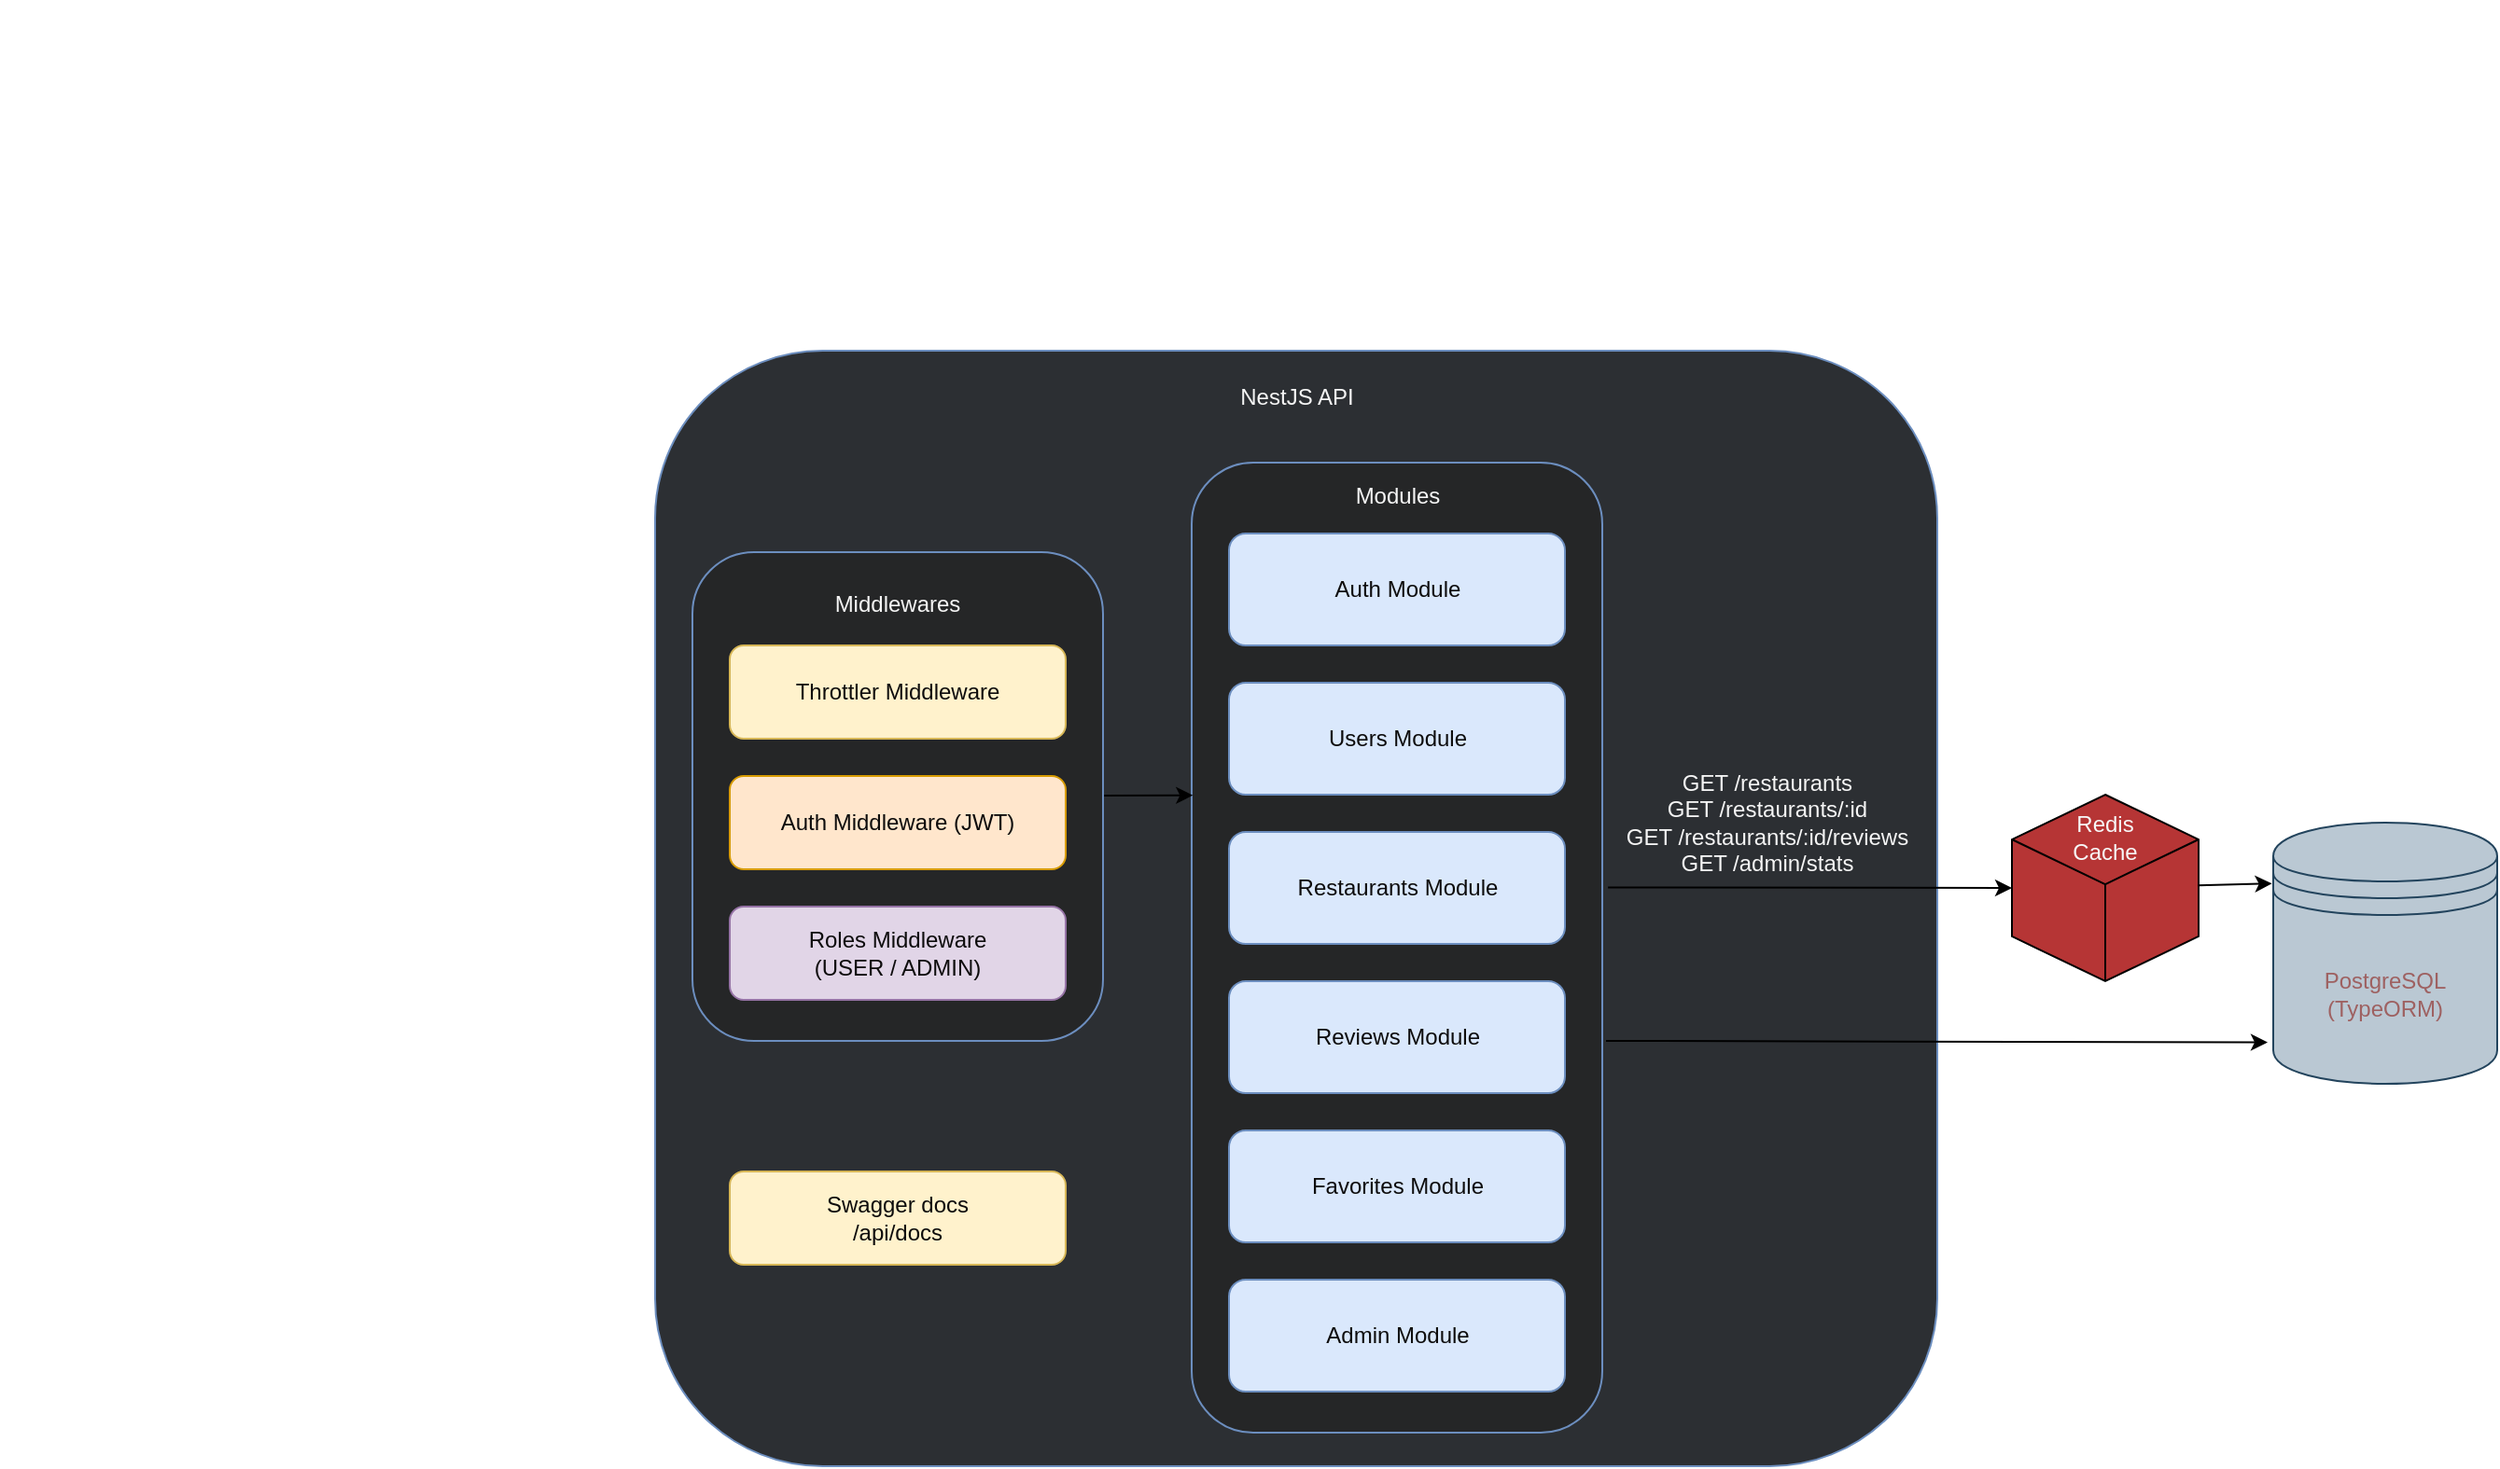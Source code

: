 <mxfile>
    <diagram name="Backend Modules and Middlewares" id="backend-modules-middlewares">
        <mxGraphModel dx="885" dy="860" grid="1" gridSize="10" guides="1" tooltips="1" connect="1" arrows="1" fold="1" page="1" pageScale="1" pageWidth="1600" pageHeight="1000" background="none" math="0" shadow="0">
            <root>
                <mxCell id="0"/>
                <mxCell id="1" parent="0"/>
                <mxCell id="37" value="" style="rounded=1;whiteSpace=wrap;html=1;fillColor=#2C2F33;strokeColor=#6c8ebf;fontSize=12;fontColor=#f5f5f5;" parent="1" vertex="1">
                    <mxGeometry x="343" y="180" width="687" height="598" as="geometry"/>
                </mxCell>
                <mxCell id="67" style="edgeStyle=none;html=1;entryX=-0.025;entryY=0.841;entryDx=0;entryDy=0;entryPerimeter=0;" edge="1" parent="1" target="28">
                    <mxGeometry relative="1" as="geometry">
                        <mxPoint x="852.5" y="550" as="sourcePoint"/>
                        <mxPoint x="1140" y="550" as="targetPoint"/>
                    </mxGeometry>
                </mxCell>
                <mxCell id="59" value="" style="rounded=1;whiteSpace=wrap;html=1;fillColor=#252627;strokeColor=#6c8ebf;fontSize=12;fontColor=#0d0c0c;" parent="1" vertex="1">
                    <mxGeometry x="630.5" y="240" width="220" height="520" as="geometry"/>
                </mxCell>
                <mxCell id="65" value="" style="edgeStyle=none;html=1;fontColor=#f5f5f5;entryX=0.003;entryY=0.343;entryDx=0;entryDy=0;entryPerimeter=0;" parent="1" source="53" target="59" edge="1">
                    <mxGeometry relative="1" as="geometry"/>
                </mxCell>
                <mxCell id="53" value="" style="rounded=1;whiteSpace=wrap;html=1;fillColor=#252627;strokeColor=#6c8ebf;fontSize=12;fontColor=#0d0c0c;" parent="1" vertex="1">
                    <mxGeometry x="363" y="288" width="220" height="262" as="geometry"/>
                </mxCell>
                <mxCell id="3" value="Throttler Middleware" style="rounded=1;whiteSpace=wrap;html=1;fillColor=#fff2cc;strokeColor=#d6b656;fontSize=12;fontColor=#0d0c0c;" parent="1" vertex="1">
                    <mxGeometry x="383" y="338" width="180" height="50" as="geometry"/>
                </mxCell>
                <mxCell id="4" value="Auth Middleware (JWT)" style="rounded=1;whiteSpace=wrap;html=1;fillColor=#ffe6cc;strokeColor=#d79b00;fontSize=12;fontColor=#0d0c0c;" parent="1" vertex="1">
                    <mxGeometry x="383" y="408" width="180" height="50" as="geometry"/>
                </mxCell>
                <mxCell id="5" value="Roles Middleware &lt;br&gt;(USER / ADMIN)" style="rounded=1;whiteSpace=wrap;html=1;fillColor=#e1d5e7;strokeColor=#9673a6;fontSize=12;fontColor=#0d0c0c;" parent="1" vertex="1">
                    <mxGeometry x="383" y="478" width="180" height="50" as="geometry"/>
                </mxCell>
                <mxCell id="6" value="Auth Module" style="rounded=1;whiteSpace=wrap;html=1;fillColor=#dae8fc;strokeColor=#6c8ebf;fontSize=12;fontColor=#0d0c0c;" parent="1" vertex="1">
                    <mxGeometry x="650.5" y="278" width="180" height="60" as="geometry"/>
                </mxCell>
                <mxCell id="7" value="Users Module" style="rounded=1;whiteSpace=wrap;html=1;fillColor=#dae8fc;strokeColor=#6c8ebf;fontSize=12;fontColor=#0d0c0c;" parent="1" vertex="1">
                    <mxGeometry x="650.5" y="358" width="180" height="60" as="geometry"/>
                </mxCell>
                <mxCell id="8" value="Restaurants Module" style="rounded=1;whiteSpace=wrap;html=1;fillColor=#dae8fc;strokeColor=#6c8ebf;fontSize=12;fontColor=#0d0c0c;" parent="1" vertex="1">
                    <mxGeometry x="650.5" y="438" width="180" height="60" as="geometry"/>
                </mxCell>
                <mxCell id="9" value="Reviews Module" style="rounded=1;whiteSpace=wrap;html=1;fillColor=#dae8fc;strokeColor=#6c8ebf;fontSize=12;fontColor=#0d0c0c;" parent="1" vertex="1">
                    <mxGeometry x="650.5" y="518" width="180" height="60" as="geometry"/>
                </mxCell>
                <mxCell id="10" value="Favorites Module" style="rounded=1;whiteSpace=wrap;html=1;fillColor=#dae8fc;strokeColor=#6c8ebf;fontSize=12;fontColor=#0d0c0c;" parent="1" vertex="1">
                    <mxGeometry x="650.5" y="598" width="180" height="60" as="geometry"/>
                </mxCell>
                <mxCell id="13" style="edgeStyle=orthogonalEdgeStyle;rounded=1;endArrow=block;html=1;" parent="1" target="3" edge="1"/>
                <mxCell id="14" style="edgeStyle=orthogonalEdgeStyle;rounded=1;endArrow=block;html=1;" parent="1" source="3" target="4" edge="1"/>
                <mxCell id="15" style="edgeStyle=orthogonalEdgeStyle;rounded=1;endArrow=block;html=1;" parent="1" source="4" target="5" edge="1"/>
                <mxCell id="16" style="edgeStyle=orthogonalEdgeStyle;rounded=1;endArrow=block;html=1;" parent="1" source="5" target="6" edge="1"/>
                <mxCell id="17" style="edgeStyle=orthogonalEdgeStyle;rounded=1;endArrow=block;html=1;" parent="1" source="5" target="7" edge="1"/>
                <mxCell id="18" style="edgeStyle=orthogonalEdgeStyle;rounded=1;endArrow=block;html=1;" parent="1" source="5" target="8" edge="1"/>
                <mxCell id="19" style="edgeStyle=orthogonalEdgeStyle;rounded=1;endArrow=block;html=1;" parent="1" source="5" target="9" edge="1"/>
                <mxCell id="20" style="edgeStyle=orthogonalEdgeStyle;rounded=1;endArrow=block;html=1;" parent="1" source="5" target="10" edge="1"/>
                <mxCell id="21" style="edgeStyle=orthogonalEdgeStyle;rounded=1;endArrow=block;html=1;" parent="1" source="6" edge="1"/>
                <mxCell id="22" style="edgeStyle=orthogonalEdgeStyle;rounded=1;endArrow=block;html=1;" parent="1" source="7" edge="1"/>
                <mxCell id="23" style="edgeStyle=orthogonalEdgeStyle;rounded=1;endArrow=block;html=1;" parent="1" source="8" edge="1"/>
                <mxCell id="24" style="edgeStyle=orthogonalEdgeStyle;rounded=1;endArrow=block;html=1;" parent="1" source="9" edge="1"/>
                <mxCell id="25" style="edgeStyle=orthogonalEdgeStyle;rounded=1;endArrow=block;html=1;" parent="1" source="10" edge="1"/>
                <mxCell id="26" style="edgeStyle=orthogonalEdgeStyle;rounded=1;endArrow=block;html=1;" parent="1" source="8" edge="1"/>
                <mxCell id="27" value="Admin Module" style="rounded=1;whiteSpace=wrap;html=1;fillColor=#dae8fc;strokeColor=#6c8ebf;fontSize=12;fontColor=#0d0c0c;" parent="1" vertex="1">
                    <mxGeometry x="650.5" y="678" width="180" height="60" as="geometry"/>
                </mxCell>
                <mxCell id="28" value="&lt;span style=&quot;font-family: Helvetica; font-size: 12px; font-style: normal; font-variant-ligatures: normal; font-variant-caps: normal; font-weight: 400; letter-spacing: normal; orphans: 2; text-align: center; text-indent: 0px; text-transform: none; widows: 2; word-spacing: 0px; -webkit-text-stroke-width: 0px; text-decoration-thickness: initial; text-decoration-style: initial; text-decoration-color: initial; float: none; display: inline !important; background-color: rgb(186, 200, 211);&quot;&gt;&lt;font style=&quot;&quot; color=&quot;#9e6161&quot;&gt;PostgreSQL (TypeORM)&lt;/font&gt;&lt;/span&gt;" style="shape=datastore;whiteSpace=wrap;html=1;fillColor=#bac8d3;strokeColor=#23445d;" parent="1" vertex="1">
                    <mxGeometry x="1210" y="433" width="120" height="140" as="geometry"/>
                </mxCell>
                <mxCell id="36" value="" style="group" parent="1" vertex="1" connectable="0">
                    <mxGeometry x="1080" y="428" width="90" height="90" as="geometry"/>
                </mxCell>
                <mxCell id="34" value="" style="html=1;shape=mxgraph.basic.isocube;isoAngle=15;labelBackgroundColor=none;labelBorderColor=none;fontColor=#9e6161;fillColor=#b63535;" parent="36" vertex="1">
                    <mxGeometry x="-10" y="-10" width="100" height="100" as="geometry"/>
                </mxCell>
                <mxCell id="35" value="Redis Cache" style="text;html=1;strokeColor=none;fillColor=none;align=center;verticalAlign=middle;whiteSpace=wrap;rounded=0;labelBackgroundColor=none;labelBorderColor=none;fontColor=#f7f7f7;" parent="36" vertex="1">
                    <mxGeometry x="10" y="-2" width="60" height="30" as="geometry"/>
                </mxCell>
                <mxCell id="39" value="NestJS API" style="text;html=1;strokeColor=none;fillColor=none;align=center;verticalAlign=middle;whiteSpace=wrap;rounded=0;labelBackgroundColor=none;labelBorderColor=none;fontColor=#f5f5f5;" parent="1" vertex="1">
                    <mxGeometry x="631.5" y="190" width="110" height="30" as="geometry"/>
                </mxCell>
                <mxCell id="55" value="Middlewares" style="text;html=1;strokeColor=none;fillColor=none;align=center;verticalAlign=middle;whiteSpace=wrap;rounded=0;labelBackgroundColor=none;labelBorderColor=none;fontColor=#f5f5f5;" parent="1" vertex="1">
                    <mxGeometry x="418" y="300.5" width="110" height="30" as="geometry"/>
                </mxCell>
                <mxCell id="61" value="" style="edgeStyle=none;html=1;fontColor=#f5f5f5;entryX=-0.006;entryY=0.233;entryDx=0;entryDy=0;entryPerimeter=0;" parent="1" source="34" target="28" edge="1">
                    <mxGeometry relative="1" as="geometry"/>
                </mxCell>
                <mxCell id="62" value="Modules" style="text;html=1;strokeColor=none;fillColor=none;align=center;verticalAlign=middle;whiteSpace=wrap;rounded=0;labelBackgroundColor=none;labelBorderColor=none;fontColor=#f5f5f5;" parent="1" vertex="1">
                    <mxGeometry x="685.5" y="243" width="110" height="30" as="geometry"/>
                </mxCell>
                <mxCell id="63" value="Swagger docs &lt;br&gt;/api/docs" style="rounded=1;whiteSpace=wrap;html=1;fillColor=#fff2cc;strokeColor=#d6b656;fontSize=12;fontColor=#0d0c0c;" parent="1" vertex="1">
                    <mxGeometry x="383" y="620" width="180" height="50" as="geometry"/>
                </mxCell>
                <mxCell id="60" value="" style="edgeStyle=none;html=1;fontColor=#f5f5f5;entryX=0;entryY=0.5;entryDx=0;entryDy=0;entryPerimeter=0;exitX=1.014;exitY=0.438;exitDx=0;exitDy=0;exitPerimeter=0;" parent="1" source="59" target="34" edge="1">
                    <mxGeometry relative="1" as="geometry">
                        <mxPoint x="850.5" y="353" as="sourcePoint"/>
                    </mxGeometry>
                </mxCell>
                <mxCell id="66" value="GET /restaurants&lt;br&gt;GET /restaurants/:id&lt;br&gt;GET /restaurants/:id/reviews&lt;br&gt;GET /admin/stats" style="text;html=1;strokeColor=none;fillColor=none;align=center;verticalAlign=middle;whiteSpace=wrap;rounded=0;labelBackgroundColor=none;labelBorderColor=none;fontColor=#f5f5f5;" vertex="1" parent="1">
                    <mxGeometry x="838.5" y="383" width="200" height="100" as="geometry"/>
                </mxCell>
            </root>
        </mxGraphModel>
    </diagram>
</mxfile>